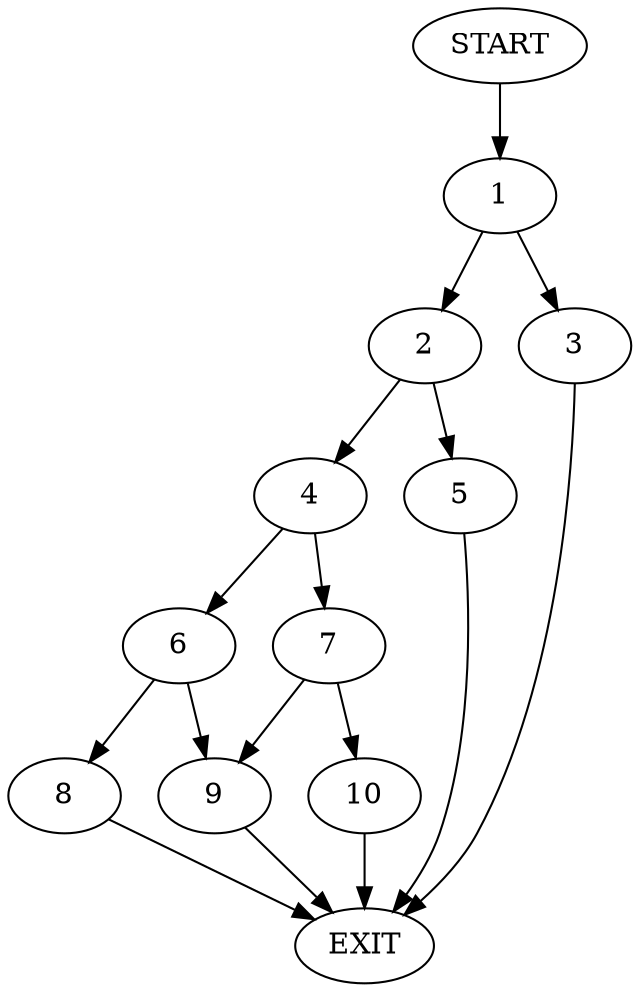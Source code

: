 digraph {
0 [label="START"]
11 [label="EXIT"]
0 -> 1
1 -> 2
1 -> 3
3 -> 11
2 -> 4
2 -> 5
5 -> 11
4 -> 6
4 -> 7
6 -> 8
6 -> 9
7 -> 10
7 -> 9
9 -> 11
10 -> 11
8 -> 11
}
